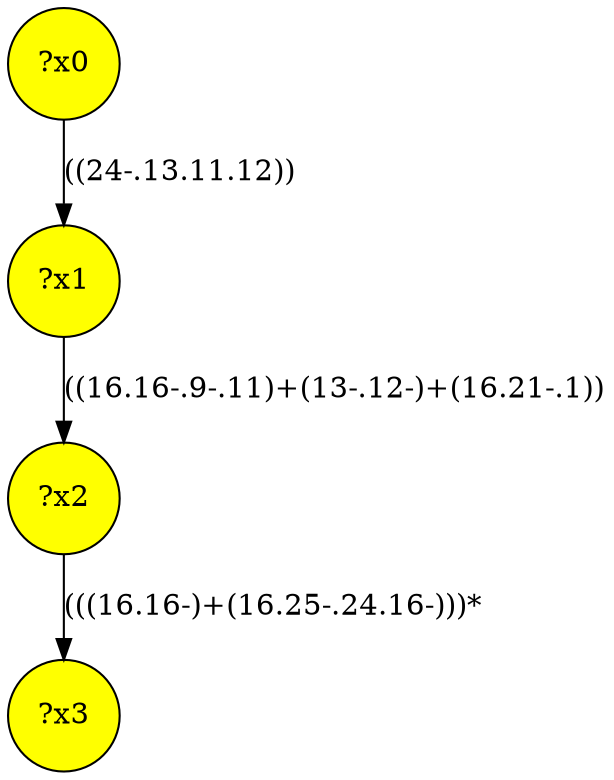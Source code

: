 digraph g {
	x0 [fillcolor="yellow", style="filled," shape=circle, label="?x0"];
	x1 [fillcolor="yellow", style="filled," shape=circle, label="?x1"];
	x3 [fillcolor="yellow", style="filled," shape=circle, label="?x3"];
	x2 [fillcolor="yellow", style="filled," shape=circle, label="?x2"];
	x0 -> x1 [label="((24-.13.11.12))"];
	x1 -> x2 [label="((16.16-.9-.11)+(13-.12-)+(16.21-.1))"];
	x2 -> x3 [label="(((16.16-)+(16.25-.24.16-)))*"];
}
